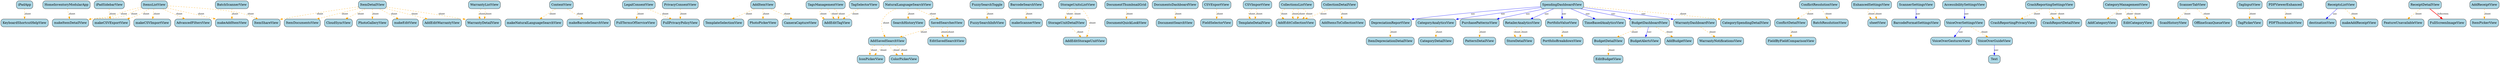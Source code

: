 digraph NavigationFlow {
    rankdir=TB;
    node [shape=box, style="rounded,filled", fillcolor=lightblue];
    edge [fontsize=10];

    "iPadApp" -> "KeyboardShortcutHelpView" [label="sheet", style=dashed, color=orange];
    "HomeInventoryModularApp" -> "makeItemDetailView" [label="sheet", style=dashed, color=orange];
    "iPadSidebarView" -> "makeCSVExportView" [label="sheet", style=dashed, color=orange];
    "ContentView" -> "makeNaturalLanguageSearchView" [label="sheet", style=dashed, color=orange];
    "ContentView" -> "makeBarcodeSearchView" [label="sheet", style=dashed, color=orange];
    "LegalConsentView" -> "FullPrivacyPolicyView" [label="sheet", style=dashed, color=orange];
    "LegalConsentView" -> "FullTermsOfServiceView" [label="sheet", style=dashed, color=orange];
    "PrivacyConsentView" -> "FullPrivacyPolicyView" [label="sheet", style=dashed, color=orange];
    "ItemDetailView" -> "makeEditView" [label="sheet", style=dashed, color=orange];
    "ItemDetailView" -> "PhotoGalleryView" [label="sheet", style=dashed, color=orange];
    "ItemDetailView" -> "WarrantyDetailView" [label="sheet", style=dashed, color=orange];
    "ItemDetailView" -> "AddEditWarrantyView" [label="sheet", style=dashed, color=orange];
    "ItemDetailView" -> "ItemDocumentsView" [label="sheet", style=dashed, color=orange];
    "ItemDetailView" -> "CloudSyncView" [label="sheet", style=dashed, color=orange];
    "ItemDetailView" -> "ItemShareView" [label="sheet", style=dashed, color=orange];
    "ItemsListView" -> "makeAddItemView" [label="sheet", style=dashed, color=orange];
    "ItemsListView" -> "makeItemDetailView" [label="sheet", style=dashed, color=orange];
    "ItemsListView" -> "makeCSVImportView" [label="sheet", style=dashed, color=orange];
    "ItemsListView" -> "makeCSVExportView" [label="sheet", style=dashed, color=orange];
    "ItemsListView" -> "ItemShareView" [label="sheet", style=dashed, color=orange];
    "ItemsListView" -> "AdvancedFiltersView" [label="sheet", style=dashed, color=orange];
    "ItemsListView" -> "makeItemDetailView" [label="sheet", style=dashed, color=orange];
    "AddItemView" -> "TemplateSelectionView" [label="sheet", style=dashed, color=orange];
    "AddItemView" -> "PhotoPickerView" [label="sheet", style=dashed, color=orange];
    "AddItemView" -> "CameraCaptureView" [label="sheet", style=dashed, color=orange];
    "TagsManagementView" -> "AddEditTagView" [label="sheet", style=dashed, color=orange];
    "TagsManagementView" -> "AddEditTagView" [label="sheet", style=dashed, color=orange];
    "TagsManagementView" -> "AddEditTagView" [label="sheet", style=dashed, color=orange];
    "TagSelectorView" -> "AddEditTagView" [label="sheet", style=dashed, color=orange];
    "AddSavedSearchView" -> "IconPickerView" [label="sheet", style=dashed, color=orange];
    "AddSavedSearchView" -> "ColorPickerView" [label="sheet", style=dashed, color=orange];
    "AddSavedSearchView" -> "IconPickerView" [label="sheet", style=dashed, color=orange];
    "AddSavedSearchView" -> "ColorPickerView" [label="sheet", style=dashed, color=orange];
    "FuzzySearchToggle" -> "FuzzySearchInfoView" [label="sheet", style=dashed, color=orange];
    "BarcodeSearchView" -> "makeScannerView" [label="sheet", style=dashed, color=orange];
    "NaturalLanguageSearchView" -> "SearchHistoryView" [label="sheet", style=dashed, color=orange];
    "NaturalLanguageSearchView" -> "SavedSearchesView" [label="sheet", style=dashed, color=orange];
    "NaturalLanguageSearchView" -> "AddSavedSearchView" [label="sheet", style=dashed, color=orange];
    "SavedSearchesView" -> "AddSavedSearchView" [label="sheet", style=dashed, color=orange];
    "SavedSearchesView" -> "EditSavedSearchView" [label="sheet", style=dashed, color=orange];
    "SavedSearchesView" -> "EditSavedSearchView" [label="sheet", style=dashed, color=orange];
    "StorageUnitDetailView" -> "AddEditStorageUnitView" [label="sheet", style=dashed, color=orange];
    "StorageUnitsListView" -> "AddEditStorageUnitView" [label="sheet", style=dashed, color=orange];
    "StorageUnitsListView" -> "StorageUnitDetailView" [label="sheet", style=dashed, color=orange];
    "StorageUnitsListView" -> "StorageUnitDetailView" [label="sheet", style=dashed, color=orange];
    "DocumentThumbnailGrid" -> "DocumentQuickLookView" [label="sheet", style=dashed, color=orange];
    "DocumentsDashboardView" -> "DocumentSearchView" [label="sheet", style=dashed, color=orange];
    "CSVExportView" -> "FieldSelectorView" [label="sheet", style=dashed, color=orange];
    "CSVImportView" -> "TemplateDetailView" [label="sheet", style=dashed, color=orange];
    "CSVImportView" -> "TemplateDetailView" [label="sheet", style=dashed, color=orange];
    "CollectionsListView" -> "AddEditCollectionView" [label="sheet", style=dashed, color=orange];
    "CollectionsListView" -> "AddEditCollectionView" [label="sheet", style=dashed, color=orange];
    "CollectionsListView" -> "AddEditCollectionView" [label="sheet", style=dashed, color=orange];
    "CollectionsListView" -> "AddEditCollectionView" [label="sheet", style=dashed, color=orange];
    "CollectionDetailView" -> "AddItemsToCollectionView" [label="sheet", style=dashed, color=orange];
    "CollectionDetailView" -> "AddEditCollectionView" [label="sheet", style=dashed, color=orange];
    "DepreciationReportView" -> "ItemDepreciationDetailView" [label="sheet", style=dashed, color=orange];
    "CategoryAnalyticsView" -> "CategoryDetailView" [label="sheet", style=dashed, color=orange];
    "PurchasePatternsView" -> "PatternDetailView" [label="sheet", style=dashed, color=orange];
    "RetailerAnalyticsView" -> "StoreDetailView" [label="sheet", style=dashed, color=orange];
    "RetailerAnalyticsView" -> "StoreDetailView" [label="sheet", style=dashed, color=orange];
    "PortfolioValueView" -> "PortfolioBreakdownView" [label="sheet", style=dashed, color=orange];
    "SpendingDashboardView" -> "CategoryAnalyticsView" [label="nav", color=blue];
    "SpendingDashboardView" -> "RetailerAnalyticsView" [label="nav", color=blue];
    "SpendingDashboardView" -> "PortfolioValueView" [label="nav", color=blue];
    "SpendingDashboardView" -> "TimeBasedAnalyticsView" [label="nav", color=blue];
    "SpendingDashboardView" -> "DepreciationReportView" [label="nav", color=blue];
    "SpendingDashboardView" -> "PurchasePatternsView" [label="nav", color=blue];
    "SpendingDashboardView" -> "BudgetDashboardView" [label="nav", color=blue];
    "SpendingDashboardView" -> "WarrantyDashboardView" [label="nav", color=blue];
    "SpendingDashboardView" -> "CategorySpendingDetailView" [label="sheet", style=dashed, color=orange];
    "WarrantyDashboardView" -> "WarrantyNotificationsView" [label="sheet", style=dashed, color=orange];
    "WarrantyListView" -> "WarrantyDetailView" [label="sheet", style=dashed, color=orange];
    "WarrantyListView" -> "WarrantyDetailView" [label="sheet", style=dashed, color=orange];
    "BudgetDetailView" -> "EditBudgetView" [label="sheet", style=dashed, color=orange];
    "BudgetDashboardView" -> "BudgetAlertsView" [label="nav", color=blue];
    "BudgetDashboardView" -> "AddBudgetView" [label="sheet", style=dashed, color=orange];
    "BudgetDashboardView" -> "BudgetDetailView" [label="sheet", style=dashed, color=orange];
    "ConflictDetailView" -> "FieldByFieldComparisonView" [label="sheet", style=dashed, color=orange];
    "ConflictResolutionView" -> "ConflictDetailView" [label="sheet", style=dashed, color=orange];
    "ConflictResolutionView" -> "BatchResolutionView" [label="sheet", style=dashed, color=orange];
    "EnhancedSettingsView" -> "sheetView" [label="sheet", style=dashed, color=orange];
    "EnhancedSettingsView" -> "sheetView" [label="sheet", style=dashed, color=orange];
    "ScannerSettingsView" -> "BarcodeFormatSettingsView" [label="nav", color=blue];
    "AccessibilitySettingsView" -> "VoiceOverSettingsView" [label="nav", color=blue];
    "CrashReportingSettingsView" -> "CrashReportingPrivacyView" [label="sheet", style=dashed, color=orange];
    "CrashReportingSettingsView" -> "CrashReportDetailView" [label="sheet", style=dashed, color=orange];
    "CrashReportingSettingsView" -> "CrashReportDetailView" [label="sheet", style=dashed, color=orange];
    "CategoryManagementView" -> "AddCategoryView" [label="sheet", style=dashed, color=orange];
    "CategoryManagementView" -> "EditCategoryView" [label="sheet", style=dashed, color=orange];
    "CategoryManagementView" -> "EditCategoryView" [label="sheet", style=dashed, color=orange];
    "VoiceOverSettingsView" -> "VoiceOverGesturesView" [label="nav", color=blue];
    "VoiceOverSettingsView" -> "VoiceOverGuideView" [label="sheet", style=dashed, color=orange];
    "BatchScannerView" -> "makeAddItemView" [label="sheet", style=dashed, color=orange];
    "ScannerTabView" -> "ScanHistoryView" [label="sheet", style=dashed, color=orange];
    "ScannerTabView" -> "OfflineScanQueueView" [label="sheet", style=dashed, color=orange];
    "TagInputView" -> "TagPickerView" [label="sheet", style=dashed, color=orange];
    "VoiceOverGuideView" -> "Text" [label="nav", color=blue];
    "PDFViewerEnhanced" -> "PDFThumbnailsView" [label="sheet", style=dashed, color=orange];
    "ReceiptsListView" -> "destinationView" [label="nav", color=blue];
    "ReceiptsListView" -> "makeAddReceiptView" [label="sheet", style=dashed, color=orange];
    "ReceiptDetailView" -> "FeatureUnavailableView" [label="sheet", style=dashed, color=orange];
    "ReceiptDetailView" -> "FullScreenImageView" [label="fullscreen", style=bold, color=red];
    "AddReceiptView" -> "ItemPickerView" [label="sheet", style=dashed, color=orange];
}